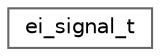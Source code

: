 digraph "Graphical Class Hierarchy"
{
 // LATEX_PDF_SIZE
  bgcolor="transparent";
  edge [fontname=Helvetica,fontsize=10,labelfontname=Helvetica,labelfontsize=10];
  node [fontname=Helvetica,fontsize=10,shape=box,height=0.2,width=0.4];
  rankdir="LR";
  Node0 [id="Node000000",label="ei_signal_t",height=0.2,width=0.4,color="grey40", fillcolor="white", style="filled",URL="$structei__signal__t.html",tooltip="Holds the callback pointer for retrieving raw data and the length of data to be retrieved."];
}
